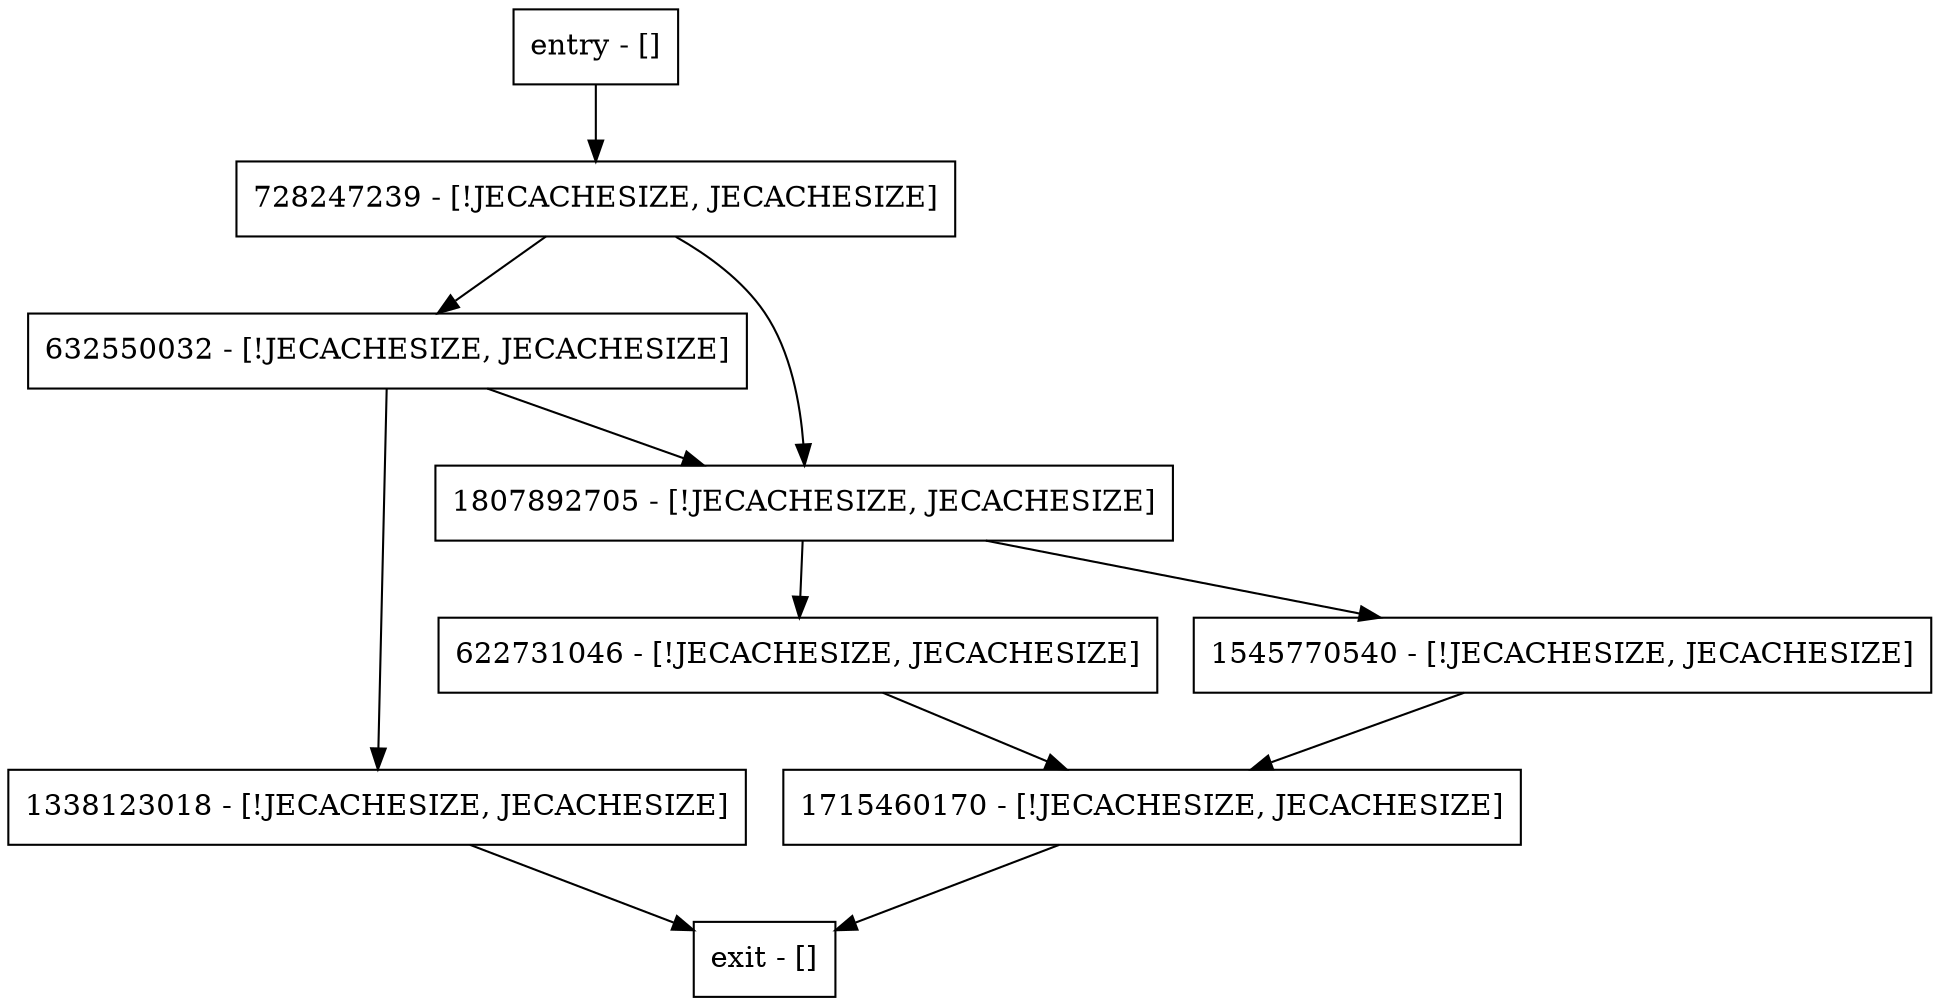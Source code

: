digraph addBack {
node [shape=record];
entry [label="entry - []"];
exit [label="exit - []"];
632550032 [label="632550032 - [!JECACHESIZE, JECACHESIZE]"];
622731046 [label="622731046 - [!JECACHESIZE, JECACHESIZE]"];
1338123018 [label="1338123018 - [!JECACHESIZE, JECACHESIZE]"];
728247239 [label="728247239 - [!JECACHESIZE, JECACHESIZE]"];
1715460170 [label="1715460170 - [!JECACHESIZE, JECACHESIZE]"];
1807892705 [label="1807892705 - [!JECACHESIZE, JECACHESIZE]"];
1545770540 [label="1545770540 - [!JECACHESIZE, JECACHESIZE]"];
entry;
exit;
entry -> 728247239;
632550032 -> 1338123018;
632550032 -> 1807892705;
622731046 -> 1715460170;
1338123018 -> exit;
728247239 -> 632550032;
728247239 -> 1807892705;
1715460170 -> exit;
1807892705 -> 622731046;
1807892705 -> 1545770540;
1545770540 -> 1715460170;
}
